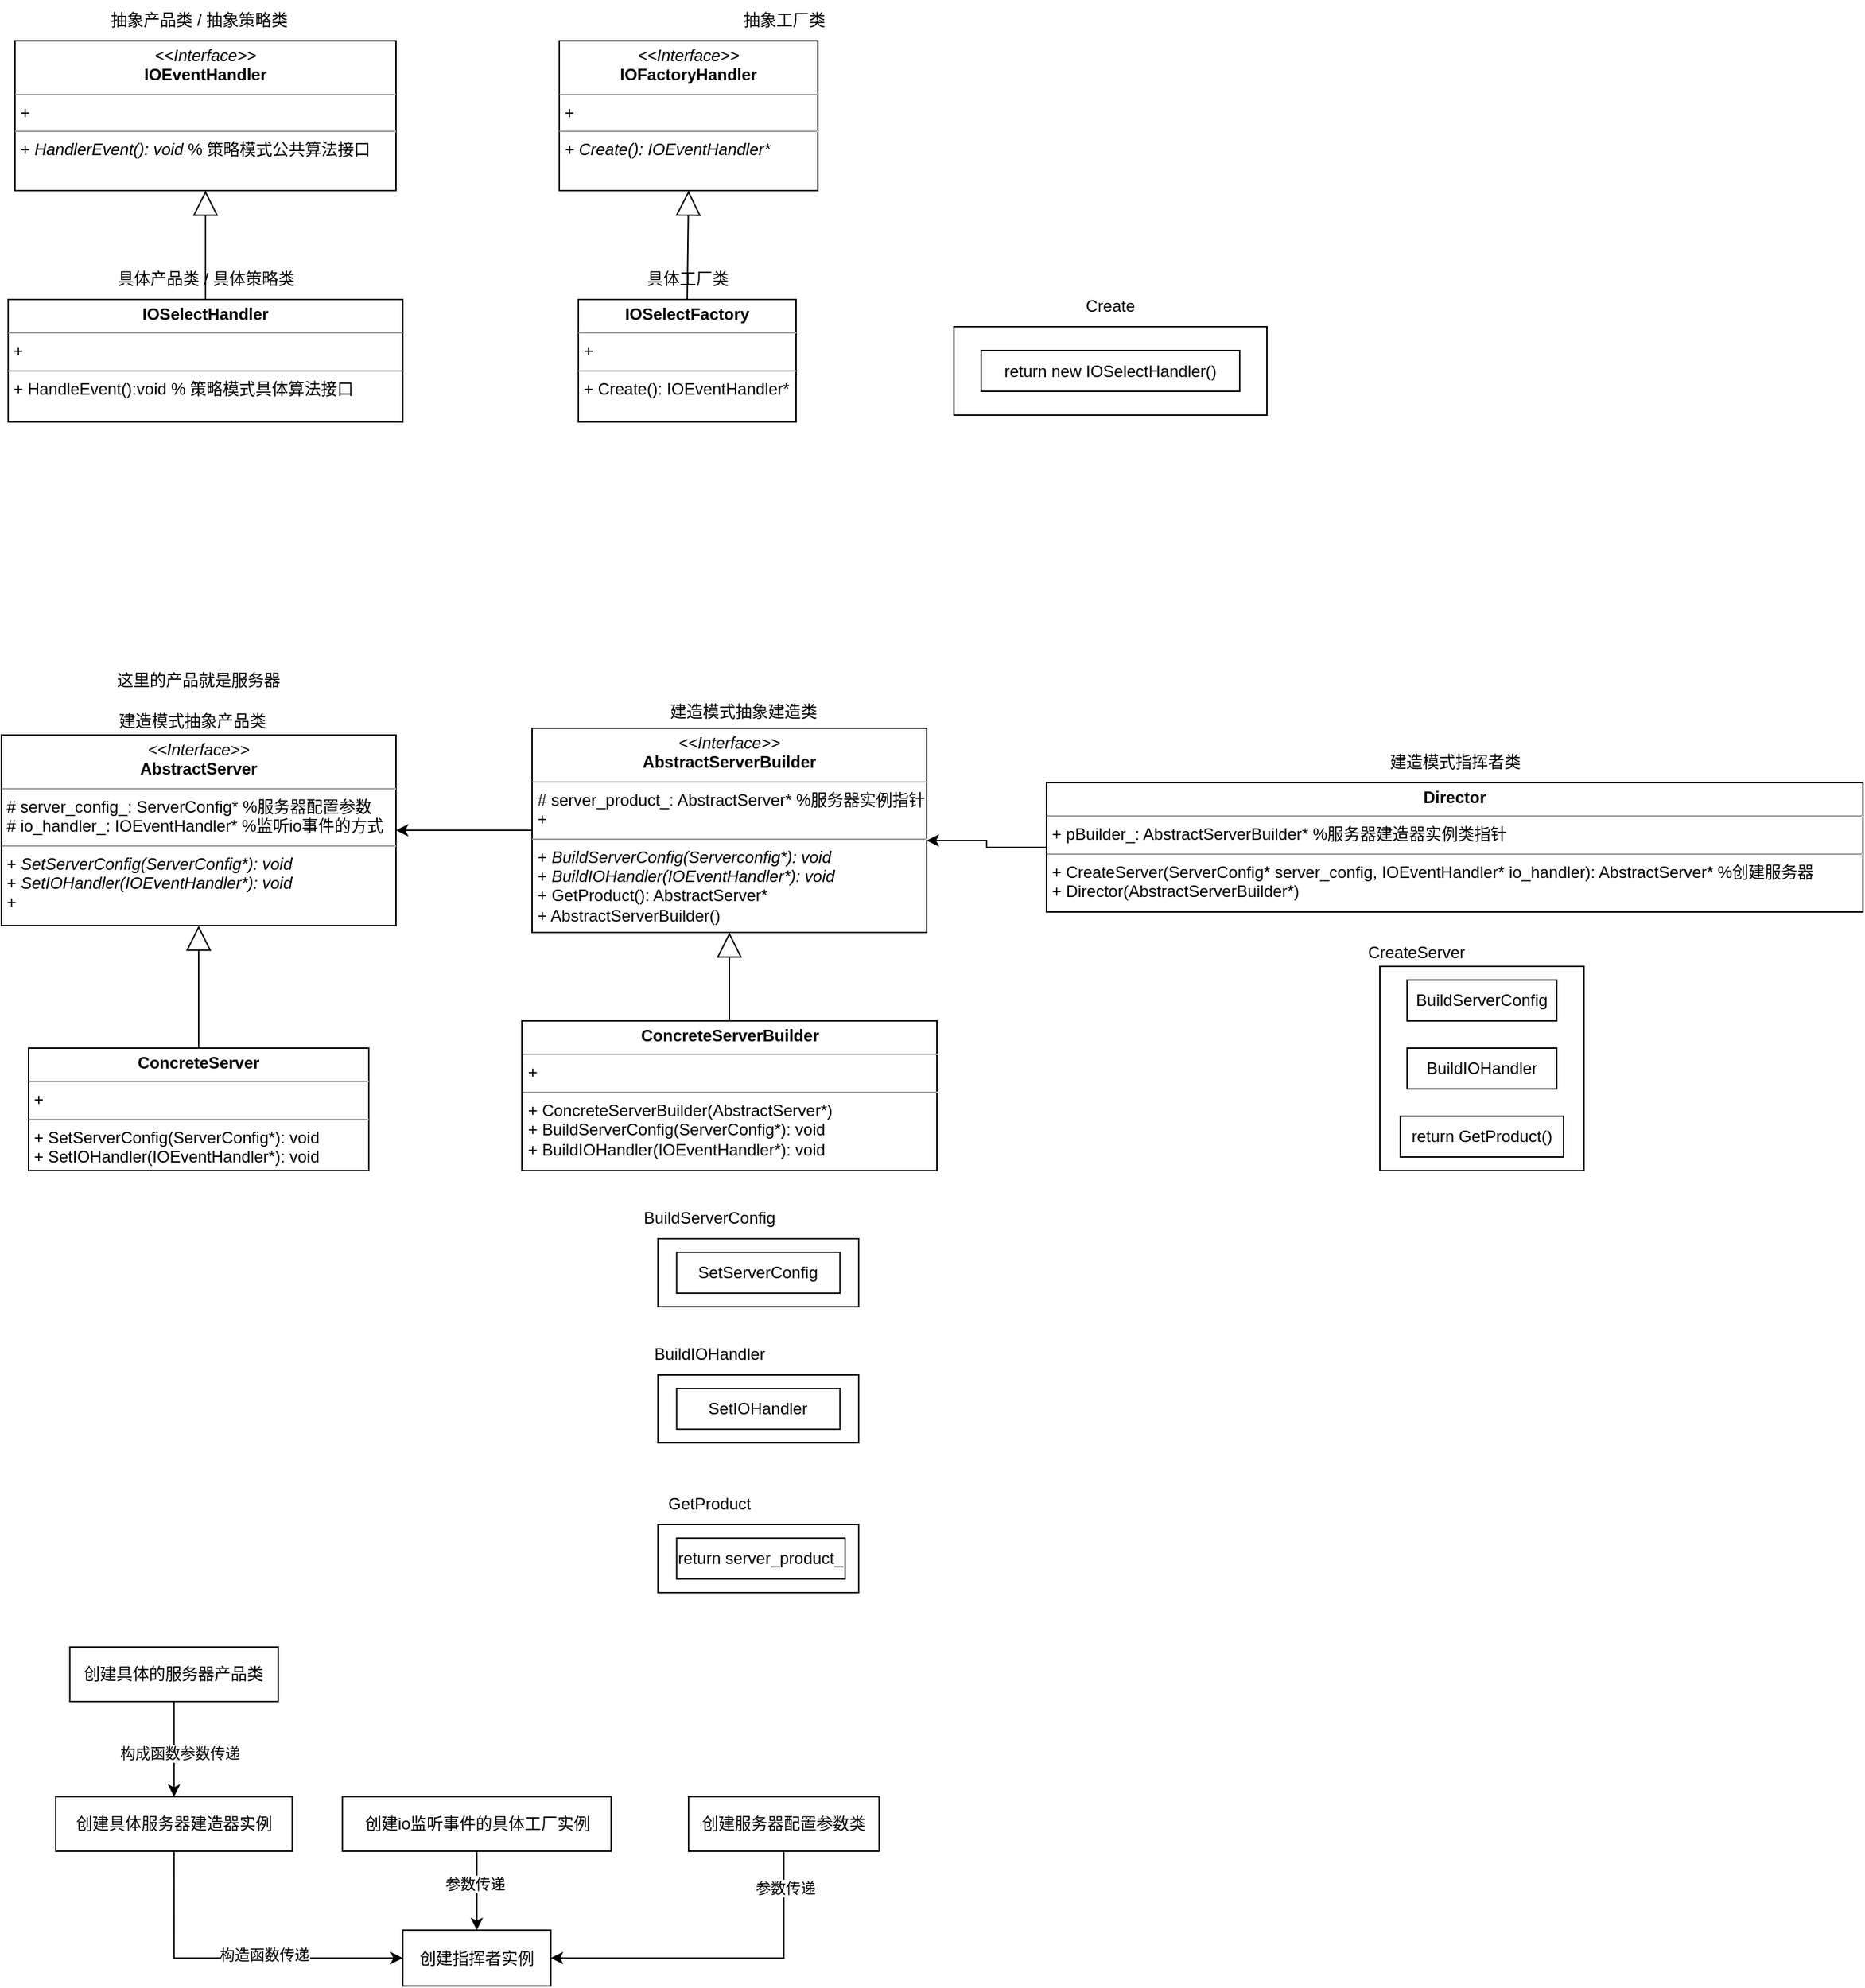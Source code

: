 <mxfile version="21.8.2" type="device">
  <diagram name="第 1 页" id="EbcOPGpSkOsfKZJvPNTU">
    <mxGraphModel dx="805" dy="2116" grid="1" gridSize="10" guides="1" tooltips="1" connect="1" arrows="1" fold="1" page="1" pageScale="1" pageWidth="827" pageHeight="1169" math="0" shadow="0">
      <root>
        <mxCell id="0" />
        <mxCell id="1" parent="0" />
        <mxCell id="xlo0g9Kvb630yxGyz6rF-20" value="&lt;p style=&quot;margin:0px;margin-top:4px;text-align:center;&quot;&gt;&lt;b&gt;ConcreteServer&lt;/b&gt;&lt;/p&gt;&lt;hr size=&quot;1&quot;&gt;&lt;p style=&quot;margin:0px;margin-left:4px;&quot;&gt;+&amp;nbsp;&lt;/p&gt;&lt;hr size=&quot;1&quot;&gt;&lt;p style=&quot;margin:0px;margin-left:4px;&quot;&gt;+ SetServerConfig(ServerConfig*): void&lt;/p&gt;&lt;p style=&quot;margin:0px;margin-left:4px;&quot;&gt;+ SetIOHandler(IOEventHandler*): void&lt;/p&gt;" style="verticalAlign=top;align=left;overflow=fill;fontSize=12;fontFamily=Helvetica;html=1;whiteSpace=wrap;" vertex="1" parent="1">
          <mxGeometry x="1020" y="480" width="250" height="90" as="geometry" />
        </mxCell>
        <mxCell id="xlo0g9Kvb630yxGyz6rF-40" style="edgeStyle=orthogonalEdgeStyle;rounded=0;orthogonalLoop=1;jettySize=auto;html=1;exitX=0;exitY=0.5;exitDx=0;exitDy=0;entryX=1;entryY=0.5;entryDx=0;entryDy=0;" edge="1" parent="1" source="xlo0g9Kvb630yxGyz6rF-24" target="xlo0g9Kvb630yxGyz6rF-19">
          <mxGeometry relative="1" as="geometry" />
        </mxCell>
        <mxCell id="xlo0g9Kvb630yxGyz6rF-25" value="&lt;p style=&quot;margin:0px;margin-top:4px;text-align:center;&quot;&gt;&lt;b&gt;ConcreteServerBuilder&lt;/b&gt;&lt;/p&gt;&lt;hr size=&quot;1&quot;&gt;&lt;p style=&quot;margin:0px;margin-left:4px;&quot;&gt;+&amp;nbsp;&lt;/p&gt;&lt;hr size=&quot;1&quot;&gt;&lt;p style=&quot;margin:0px;margin-left:4px;&quot;&gt;+ ConcreteServerBuilder(AbstractServer*)&lt;/p&gt;&lt;p style=&quot;margin:0px;margin-left:4px;&quot;&gt;+ BuildServerConfig(ServerConfig*): void&lt;/p&gt;&lt;p style=&quot;margin:0px;margin-left:4px;&quot;&gt;+ BuildIOHandler(IOEventHandler*): void&lt;/p&gt;" style="verticalAlign=top;align=left;overflow=fill;fontSize=12;fontFamily=Helvetica;html=1;whiteSpace=wrap;" vertex="1" parent="1">
          <mxGeometry x="1382.5" y="460" width="305" height="110" as="geometry" />
        </mxCell>
        <mxCell id="xlo0g9Kvb630yxGyz6rF-31" value="" style="endArrow=block;endSize=16;endFill=0;html=1;rounded=0;entryX=0.5;entryY=1;entryDx=0;entryDy=0;exitX=0.5;exitY=0;exitDx=0;exitDy=0;" edge="1" parent="1" source="xlo0g9Kvb630yxGyz6rF-20" target="xlo0g9Kvb630yxGyz6rF-19">
          <mxGeometry width="160" relative="1" as="geometry">
            <mxPoint x="1220" y="490" as="sourcePoint" />
            <mxPoint x="1380" y="490" as="targetPoint" />
          </mxGeometry>
        </mxCell>
        <mxCell id="xlo0g9Kvb630yxGyz6rF-32" value="" style="endArrow=block;endSize=16;endFill=0;html=1;rounded=0;entryX=0.5;entryY=1;entryDx=0;entryDy=0;exitX=0.5;exitY=0;exitDx=0;exitDy=0;" edge="1" parent="1" source="xlo0g9Kvb630yxGyz6rF-25" target="xlo0g9Kvb630yxGyz6rF-24">
          <mxGeometry width="160" relative="1" as="geometry">
            <mxPoint x="1563.87" y="480" as="sourcePoint" />
            <mxPoint x="1560" y="398.65" as="targetPoint" />
          </mxGeometry>
        </mxCell>
        <mxCell id="xlo0g9Kvb630yxGyz6rF-38" style="edgeStyle=orthogonalEdgeStyle;rounded=0;orthogonalLoop=1;jettySize=auto;html=1;exitX=0;exitY=0.5;exitDx=0;exitDy=0;entryX=1;entryY=0.55;entryDx=0;entryDy=0;entryPerimeter=0;" edge="1" parent="1" source="xlo0g9Kvb630yxGyz6rF-36" target="xlo0g9Kvb630yxGyz6rF-24">
          <mxGeometry relative="1" as="geometry" />
        </mxCell>
        <mxCell id="xlo0g9Kvb630yxGyz6rF-47" value="" style="group" vertex="1" connectable="0" parent="1">
          <mxGeometry x="2010" y="395" width="153" height="175" as="geometry" />
        </mxCell>
        <mxCell id="xlo0g9Kvb630yxGyz6rF-45" value="" style="group" vertex="1" connectable="0" parent="xlo0g9Kvb630yxGyz6rF-47">
          <mxGeometry x="3" y="25" width="150" height="150" as="geometry" />
        </mxCell>
        <mxCell id="xlo0g9Kvb630yxGyz6rF-41" value="BuildServerConfig" style="rounded=0;whiteSpace=wrap;html=1;" vertex="1" parent="xlo0g9Kvb630yxGyz6rF-45">
          <mxGeometry x="20" y="10" width="110" height="30" as="geometry" />
        </mxCell>
        <mxCell id="xlo0g9Kvb630yxGyz6rF-42" value="BuildIOHandler" style="rounded=0;whiteSpace=wrap;html=1;" vertex="1" parent="xlo0g9Kvb630yxGyz6rF-45">
          <mxGeometry x="20" y="60" width="110" height="30" as="geometry" />
        </mxCell>
        <mxCell id="xlo0g9Kvb630yxGyz6rF-43" value="return GetProduct()" style="rounded=0;whiteSpace=wrap;html=1;" vertex="1" parent="xlo0g9Kvb630yxGyz6rF-45">
          <mxGeometry x="15" y="110" width="120" height="30" as="geometry" />
        </mxCell>
        <mxCell id="xlo0g9Kvb630yxGyz6rF-44" value="" style="rounded=0;whiteSpace=wrap;html=1;fillColor=none;" vertex="1" parent="xlo0g9Kvb630yxGyz6rF-45">
          <mxGeometry width="150" height="150" as="geometry" />
        </mxCell>
        <mxCell id="xlo0g9Kvb630yxGyz6rF-46" value="CreateServer" style="text;html=1;strokeColor=none;fillColor=none;align=center;verticalAlign=middle;whiteSpace=wrap;rounded=0;" vertex="1" parent="xlo0g9Kvb630yxGyz6rF-47">
          <mxGeometry width="60" height="30" as="geometry" />
        </mxCell>
        <mxCell id="xlo0g9Kvb630yxGyz6rF-54" value="" style="group" vertex="1" connectable="0" parent="1">
          <mxGeometry x="1460" y="590" width="170" height="80" as="geometry" />
        </mxCell>
        <mxCell id="xlo0g9Kvb630yxGyz6rF-48" value="SetServerConfig" style="rounded=0;whiteSpace=wrap;html=1;" vertex="1" parent="xlo0g9Kvb630yxGyz6rF-54">
          <mxGeometry x="36.25" y="40" width="120" height="30" as="geometry" />
        </mxCell>
        <mxCell id="xlo0g9Kvb630yxGyz6rF-50" value="" style="rounded=0;whiteSpace=wrap;html=1;fillColor=none;" vertex="1" parent="xlo0g9Kvb630yxGyz6rF-54">
          <mxGeometry x="22.5" y="30" width="147.5" height="50" as="geometry" />
        </mxCell>
        <mxCell id="xlo0g9Kvb630yxGyz6rF-51" value="BuildServerConfig" style="text;html=1;align=center;verticalAlign=middle;resizable=0;points=[];autosize=1;strokeColor=none;fillColor=none;" vertex="1" parent="xlo0g9Kvb630yxGyz6rF-54">
          <mxGeometry width="120" height="30" as="geometry" />
        </mxCell>
        <mxCell id="xlo0g9Kvb630yxGyz6rF-59" value="" style="group" vertex="1" connectable="0" parent="1">
          <mxGeometry x="1460" y="690" width="170" height="80" as="geometry" />
        </mxCell>
        <mxCell id="xlo0g9Kvb630yxGyz6rF-55" value="" style="group" vertex="1" connectable="0" parent="xlo0g9Kvb630yxGyz6rF-59">
          <mxGeometry width="170" height="80" as="geometry" />
        </mxCell>
        <mxCell id="xlo0g9Kvb630yxGyz6rF-56" value="SetIOHandler" style="rounded=0;whiteSpace=wrap;html=1;" vertex="1" parent="xlo0g9Kvb630yxGyz6rF-55">
          <mxGeometry x="36.25" y="40" width="120" height="30" as="geometry" />
        </mxCell>
        <mxCell id="xlo0g9Kvb630yxGyz6rF-58" value="BuildIOHandler" style="text;html=1;align=center;verticalAlign=middle;resizable=0;points=[];autosize=1;strokeColor=none;fillColor=none;" vertex="1" parent="xlo0g9Kvb630yxGyz6rF-55">
          <mxGeometry x="10" width="100" height="30" as="geometry" />
        </mxCell>
        <mxCell id="xlo0g9Kvb630yxGyz6rF-57" value="" style="rounded=0;whiteSpace=wrap;html=1;fillColor=none;" vertex="1" parent="xlo0g9Kvb630yxGyz6rF-59">
          <mxGeometry x="22.5" y="30" width="147.5" height="50" as="geometry" />
        </mxCell>
        <mxCell id="xlo0g9Kvb630yxGyz6rF-65" value="" style="group" vertex="1" connectable="0" parent="1">
          <mxGeometry x="1460" y="800" width="170" height="80" as="geometry" />
        </mxCell>
        <mxCell id="xlo0g9Kvb630yxGyz6rF-61" value="" style="group" vertex="1" connectable="0" parent="xlo0g9Kvb630yxGyz6rF-65">
          <mxGeometry width="170" height="80" as="geometry" />
        </mxCell>
        <mxCell id="xlo0g9Kvb630yxGyz6rF-62" value="return server_product_" style="rounded=0;whiteSpace=wrap;html=1;" vertex="1" parent="xlo0g9Kvb630yxGyz6rF-61">
          <mxGeometry x="36.25" y="40" width="123.75" height="30" as="geometry" />
        </mxCell>
        <mxCell id="xlo0g9Kvb630yxGyz6rF-63" value="GetProduct" style="text;html=1;align=center;verticalAlign=middle;resizable=0;points=[];autosize=1;strokeColor=none;fillColor=none;" vertex="1" parent="xlo0g9Kvb630yxGyz6rF-61">
          <mxGeometry x="20" width="80" height="30" as="geometry" />
        </mxCell>
        <mxCell id="xlo0g9Kvb630yxGyz6rF-64" value="" style="rounded=0;whiteSpace=wrap;html=1;fillColor=none;container=0;" vertex="1" parent="xlo0g9Kvb630yxGyz6rF-65">
          <mxGeometry x="22.5" y="30" width="147.5" height="50" as="geometry" />
        </mxCell>
        <mxCell id="xlo0g9Kvb630yxGyz6rF-68" value="" style="group" vertex="1" connectable="0" parent="1">
          <mxGeometry x="1000" y="225" width="290" height="165" as="geometry" />
        </mxCell>
        <mxCell id="xlo0g9Kvb630yxGyz6rF-19" value="&lt;p style=&quot;margin:0px;margin-top:4px;text-align:center;&quot;&gt;&lt;i&gt;&amp;lt;&amp;lt;Interface&amp;gt;&amp;gt;&lt;/i&gt;&lt;br&gt;&lt;b&gt;AbstractServer&lt;/b&gt;&lt;/p&gt;&lt;hr size=&quot;1&quot;&gt;&lt;p style=&quot;margin:0px;margin-left:4px;&quot;&gt;# server_config_: ServerConfig* %服务器配置参数&lt;br&gt;# io_handler_: IOEventHandler* %监听io事件的方式&lt;/p&gt;&lt;hr size=&quot;1&quot;&gt;&lt;p style=&quot;margin:0px;margin-left:4px;&quot;&gt;+ &lt;i&gt;SetServerConfig(ServerConfig*): void&lt;/i&gt;&lt;br&gt;+ &lt;i&gt;SetIOHandler(IOEventHandler*): void&lt;/i&gt;&lt;/p&gt;&lt;p style=&quot;margin:0px;margin-left:4px;&quot;&gt;+&amp;nbsp;&lt;/p&gt;" style="verticalAlign=top;align=left;overflow=fill;fontSize=12;fontFamily=Helvetica;html=1;whiteSpace=wrap;" vertex="1" parent="xlo0g9Kvb630yxGyz6rF-68">
          <mxGeometry y="25" width="290" height="140" as="geometry" />
        </mxCell>
        <mxCell id="xlo0g9Kvb630yxGyz6rF-34" value="建造模式抽象产品类" style="text;html=1;align=center;verticalAlign=middle;resizable=0;points=[];autosize=1;strokeColor=none;fillColor=none;" vertex="1" parent="xlo0g9Kvb630yxGyz6rF-68">
          <mxGeometry x="75" width="130" height="30" as="geometry" />
        </mxCell>
        <mxCell id="xlo0g9Kvb630yxGyz6rF-69" value="" style="group" vertex="1" connectable="0" parent="1">
          <mxGeometry x="1390" y="218" width="290" height="177" as="geometry" />
        </mxCell>
        <mxCell id="xlo0g9Kvb630yxGyz6rF-24" value="&lt;p style=&quot;margin:0px;margin-top:4px;text-align:center;&quot;&gt;&lt;i&gt;&amp;lt;&amp;lt;Interface&amp;gt;&amp;gt;&lt;/i&gt;&lt;br&gt;&lt;b&gt;AbstractServerBuilder&lt;/b&gt;&lt;/p&gt;&lt;hr size=&quot;1&quot;&gt;&lt;p style=&quot;margin:0px;margin-left:4px;&quot;&gt;# server_product_: AbstractServer* %服务器实例指针&lt;br&gt;+&amp;nbsp;&lt;/p&gt;&lt;hr size=&quot;1&quot;&gt;&lt;p style=&quot;margin:0px;margin-left:4px;&quot;&gt;+ &lt;i&gt;BuildServerConfig(Serverconfig*): void&lt;/i&gt;&lt;br&gt;+ &lt;i&gt;BuildIOHandler(IOEventHandler*): void&lt;/i&gt;&lt;/p&gt;&lt;p style=&quot;margin:0px;margin-left:4px;&quot;&gt;+ GetProduct(): AbstractServer*&lt;/p&gt;&lt;p style=&quot;margin:0px;margin-left:4px;&quot;&gt;+ AbstractServerBuilder()&lt;/p&gt;" style="verticalAlign=top;align=left;overflow=fill;fontSize=12;fontFamily=Helvetica;html=1;whiteSpace=wrap;" vertex="1" parent="xlo0g9Kvb630yxGyz6rF-69">
          <mxGeometry y="27" width="290" height="150" as="geometry" />
        </mxCell>
        <mxCell id="xlo0g9Kvb630yxGyz6rF-35" value="建造模式抽象建造类" style="text;html=1;align=center;verticalAlign=middle;resizable=0;points=[];autosize=1;strokeColor=none;fillColor=none;" vertex="1" parent="xlo0g9Kvb630yxGyz6rF-69">
          <mxGeometry x="90" width="130" height="30" as="geometry" />
        </mxCell>
        <mxCell id="xlo0g9Kvb630yxGyz6rF-70" value="" style="group" vertex="1" connectable="0" parent="1">
          <mxGeometry x="1768" y="255" width="600" height="125" as="geometry" />
        </mxCell>
        <mxCell id="xlo0g9Kvb630yxGyz6rF-36" value="&lt;p style=&quot;margin:0px;margin-top:4px;text-align:center;&quot;&gt;&lt;b&gt;Director&lt;/b&gt;&lt;/p&gt;&lt;hr size=&quot;1&quot;&gt;&lt;p style=&quot;margin:0px;margin-left:4px;&quot;&gt;+ pBuilder_: AbstractServerBuilder* %服务器建造器实例类指针&amp;nbsp;&lt;/p&gt;&lt;hr size=&quot;1&quot;&gt;&lt;p style=&quot;margin:0px;margin-left:4px;&quot;&gt;+ CreateServer(ServerConfig* server_config, IOEventHandler* io_handler): AbstractServer* %创建服务器&lt;/p&gt;&lt;p style=&quot;margin:0px;margin-left:4px;&quot;&gt;+ Director(AbstractServerBuilder*)&lt;/p&gt;" style="verticalAlign=top;align=left;overflow=fill;fontSize=12;fontFamily=Helvetica;html=1;whiteSpace=wrap;" vertex="1" parent="xlo0g9Kvb630yxGyz6rF-70">
          <mxGeometry y="30" width="600" height="95" as="geometry" />
        </mxCell>
        <mxCell id="xlo0g9Kvb630yxGyz6rF-37" value="建造模式指挥者类" style="text;html=1;align=center;verticalAlign=middle;resizable=0;points=[];autosize=1;strokeColor=none;fillColor=none;" vertex="1" parent="xlo0g9Kvb630yxGyz6rF-70">
          <mxGeometry x="240" width="120" height="30" as="geometry" />
        </mxCell>
        <mxCell id="xlo0g9Kvb630yxGyz6rF-72" value="" style="group" vertex="1" connectable="0" parent="1">
          <mxGeometry x="1010" y="-290" width="280" height="140" as="geometry" />
        </mxCell>
        <mxCell id="xlo0g9Kvb630yxGyz6rF-67" value="&lt;p style=&quot;margin:0px;margin-top:4px;text-align:center;&quot;&gt;&lt;i&gt;&amp;lt;&amp;lt;Interface&amp;gt;&amp;gt;&lt;/i&gt;&lt;br&gt;&lt;b&gt;IOEventHandler&lt;/b&gt;&lt;/p&gt;&lt;hr size=&quot;1&quot;&gt;&lt;p style=&quot;margin:0px;margin-left:4px;&quot;&gt;+&amp;nbsp;&lt;br&gt;&lt;/p&gt;&lt;hr size=&quot;1&quot;&gt;&lt;p style=&quot;margin:0px;margin-left:4px;&quot;&gt;+ &lt;i&gt;HandlerEvent(): void &lt;/i&gt;% 策略模式公共算法接口&lt;br&gt;&lt;br&gt;&lt;/p&gt;" style="verticalAlign=top;align=left;overflow=fill;fontSize=12;fontFamily=Helvetica;html=1;whiteSpace=wrap;" vertex="1" parent="xlo0g9Kvb630yxGyz6rF-72">
          <mxGeometry y="30" width="280" height="110" as="geometry" />
        </mxCell>
        <mxCell id="xlo0g9Kvb630yxGyz6rF-71" value="抽象产品类 / 抽象策略类" style="text;html=1;align=center;verticalAlign=middle;resizable=0;points=[];autosize=1;strokeColor=none;fillColor=none;" vertex="1" parent="xlo0g9Kvb630yxGyz6rF-72">
          <mxGeometry x="60" width="150" height="30" as="geometry" />
        </mxCell>
        <mxCell id="xlo0g9Kvb630yxGyz6rF-75" value="" style="group" vertex="1" connectable="0" parent="1">
          <mxGeometry x="1480" y="-290" width="190" height="140" as="geometry" />
        </mxCell>
        <mxCell id="xlo0g9Kvb630yxGyz6rF-73" value="&lt;p style=&quot;margin:0px;margin-top:4px;text-align:center;&quot;&gt;&lt;i&gt;&amp;lt;&amp;lt;Interface&amp;gt;&amp;gt;&lt;/i&gt;&lt;br&gt;&lt;b&gt;IOFactoryHandler&lt;/b&gt;&lt;/p&gt;&lt;hr size=&quot;1&quot;&gt;&lt;p style=&quot;margin:0px;margin-left:4px;&quot;&gt;+&amp;nbsp;&lt;br&gt;&lt;/p&gt;&lt;hr size=&quot;1&quot;&gt;&lt;p style=&quot;margin:0px;margin-left:4px;&quot;&gt;&lt;i&gt;+ Create(): IOEventHandler*&lt;br&gt;&lt;/i&gt;&lt;/p&gt;&lt;p style=&quot;margin:0px;margin-left:4px;&quot;&gt;&lt;br&gt;&lt;/p&gt;" style="verticalAlign=top;align=left;overflow=fill;fontSize=12;fontFamily=Helvetica;html=1;whiteSpace=wrap;" vertex="1" parent="xlo0g9Kvb630yxGyz6rF-75">
          <mxGeometry x="-70" y="30" width="190" height="110" as="geometry" />
        </mxCell>
        <mxCell id="xlo0g9Kvb630yxGyz6rF-74" value="抽象工厂类" style="text;html=1;align=center;verticalAlign=middle;resizable=0;points=[];autosize=1;strokeColor=none;fillColor=none;" vertex="1" parent="xlo0g9Kvb630yxGyz6rF-75">
          <mxGeometry x="55" width="80" height="30" as="geometry" />
        </mxCell>
        <mxCell id="xlo0g9Kvb630yxGyz6rF-81" value="" style="group" vertex="1" connectable="0" parent="1">
          <mxGeometry x="1005" y="-100" width="290" height="120" as="geometry" />
        </mxCell>
        <mxCell id="xlo0g9Kvb630yxGyz6rF-76" value="&lt;p style=&quot;margin:0px;margin-top:4px;text-align:center;&quot;&gt;&lt;b&gt;IOSelectHandler&lt;/b&gt;&lt;/p&gt;&lt;hr size=&quot;1&quot;&gt;&lt;p style=&quot;margin:0px;margin-left:4px;&quot;&gt;+&amp;nbsp;&lt;/p&gt;&lt;hr size=&quot;1&quot;&gt;&lt;p style=&quot;margin:0px;margin-left:4px;&quot;&gt;+&amp;nbsp;HandleEvent&lt;span style=&quot;background-color: initial;&quot;&gt;():void % 策略模式具体算法接口&lt;/span&gt;&lt;/p&gt;" style="verticalAlign=top;align=left;overflow=fill;fontSize=12;fontFamily=Helvetica;html=1;whiteSpace=wrap;" vertex="1" parent="xlo0g9Kvb630yxGyz6rF-81">
          <mxGeometry y="30" width="290" height="90" as="geometry" />
        </mxCell>
        <mxCell id="xlo0g9Kvb630yxGyz6rF-79" value="具体产品类 / 具体策略类" style="text;html=1;align=center;verticalAlign=middle;resizable=0;points=[];autosize=1;strokeColor=none;fillColor=none;" vertex="1" parent="xlo0g9Kvb630yxGyz6rF-81">
          <mxGeometry x="70" width="150" height="30" as="geometry" />
        </mxCell>
        <mxCell id="xlo0g9Kvb630yxGyz6rF-82" value="" style="group" vertex="1" connectable="0" parent="1">
          <mxGeometry x="1424" y="-100" width="160" height="120" as="geometry" />
        </mxCell>
        <mxCell id="xlo0g9Kvb630yxGyz6rF-77" value="&lt;p style=&quot;margin:0px;margin-top:4px;text-align:center;&quot;&gt;&lt;b&gt;IOSelectFactory&lt;/b&gt;&lt;/p&gt;&lt;hr size=&quot;1&quot;&gt;&lt;p style=&quot;margin:0px;margin-left:4px;&quot;&gt;+&amp;nbsp;&lt;/p&gt;&lt;hr size=&quot;1&quot;&gt;&lt;p style=&quot;margin:0px;margin-left:4px;&quot;&gt;+ Create(): IOEventHandler*&lt;/p&gt;" style="verticalAlign=top;align=left;overflow=fill;fontSize=12;fontFamily=Helvetica;html=1;whiteSpace=wrap;" vertex="1" parent="xlo0g9Kvb630yxGyz6rF-82">
          <mxGeometry y="30" width="160" height="90" as="geometry" />
        </mxCell>
        <mxCell id="xlo0g9Kvb630yxGyz6rF-80" value="具体工厂类" style="text;html=1;align=center;verticalAlign=middle;resizable=0;points=[];autosize=1;strokeColor=none;fillColor=none;" vertex="1" parent="xlo0g9Kvb630yxGyz6rF-82">
          <mxGeometry x="40" width="80" height="30" as="geometry" />
        </mxCell>
        <mxCell id="xlo0g9Kvb630yxGyz6rF-83" value="" style="endArrow=block;endSize=16;endFill=0;html=1;rounded=0;entryX=0.5;entryY=1;entryDx=0;entryDy=0;" edge="1" parent="1" source="xlo0g9Kvb630yxGyz6rF-76" target="xlo0g9Kvb630yxGyz6rF-67">
          <mxGeometry width="160" relative="1" as="geometry">
            <mxPoint x="1230" y="20" as="sourcePoint" />
            <mxPoint x="1390" y="20" as="targetPoint" />
          </mxGeometry>
        </mxCell>
        <mxCell id="xlo0g9Kvb630yxGyz6rF-84" value="" style="endArrow=block;endSize=16;endFill=0;html=1;rounded=0;entryX=0.5;entryY=1;entryDx=0;entryDy=0;exitX=0.5;exitY=0;exitDx=0;exitDy=0;" edge="1" parent="1" source="xlo0g9Kvb630yxGyz6rF-77" target="xlo0g9Kvb630yxGyz6rF-73">
          <mxGeometry width="160" relative="1" as="geometry">
            <mxPoint x="1160" y="-120" as="sourcePoint" />
            <mxPoint x="1320" y="-120" as="targetPoint" />
          </mxGeometry>
        </mxCell>
        <mxCell id="xlo0g9Kvb630yxGyz6rF-88" value="" style="group" vertex="1" connectable="0" parent="1">
          <mxGeometry x="1700" y="-80" width="230" height="95" as="geometry" />
        </mxCell>
        <mxCell id="xlo0g9Kvb630yxGyz6rF-85" value="return new IOSelectHandler()" style="rounded=0;whiteSpace=wrap;html=1;" vertex="1" parent="xlo0g9Kvb630yxGyz6rF-88">
          <mxGeometry x="20" y="47.5" width="190" height="30" as="geometry" />
        </mxCell>
        <mxCell id="xlo0g9Kvb630yxGyz6rF-86" value="" style="rounded=0;whiteSpace=wrap;html=1;fillColor=none;" vertex="1" parent="xlo0g9Kvb630yxGyz6rF-88">
          <mxGeometry y="30" width="230" height="65" as="geometry" />
        </mxCell>
        <mxCell id="xlo0g9Kvb630yxGyz6rF-87" value="Create" style="text;html=1;strokeColor=none;fillColor=none;align=center;verticalAlign=middle;whiteSpace=wrap;rounded=0;" vertex="1" parent="xlo0g9Kvb630yxGyz6rF-88">
          <mxGeometry x="85" width="60" height="30" as="geometry" />
        </mxCell>
        <mxCell id="xlo0g9Kvb630yxGyz6rF-93" style="edgeStyle=orthogonalEdgeStyle;rounded=0;orthogonalLoop=1;jettySize=auto;html=1;exitX=0.5;exitY=1;exitDx=0;exitDy=0;entryX=0.5;entryY=0;entryDx=0;entryDy=0;" edge="1" parent="1" source="xlo0g9Kvb630yxGyz6rF-89" target="xlo0g9Kvb630yxGyz6rF-91">
          <mxGeometry relative="1" as="geometry" />
        </mxCell>
        <mxCell id="xlo0g9Kvb630yxGyz6rF-98" value="参数传递" style="edgeLabel;html=1;align=center;verticalAlign=middle;resizable=0;points=[];" vertex="1" connectable="0" parent="xlo0g9Kvb630yxGyz6rF-93">
          <mxGeometry x="-0.196" y="-2" relative="1" as="geometry">
            <mxPoint as="offset" />
          </mxGeometry>
        </mxCell>
        <mxCell id="xlo0g9Kvb630yxGyz6rF-89" value="创建io监听事件的具体工厂实例" style="rounded=0;whiteSpace=wrap;html=1;" vertex="1" parent="1">
          <mxGeometry x="1250.63" y="1030" width="197.5" height="40" as="geometry" />
        </mxCell>
        <mxCell id="xlo0g9Kvb630yxGyz6rF-94" style="edgeStyle=orthogonalEdgeStyle;rounded=0;orthogonalLoop=1;jettySize=auto;html=1;exitX=0.5;exitY=1;exitDx=0;exitDy=0;entryX=0;entryY=0.5;entryDx=0;entryDy=0;" edge="1" parent="1" source="xlo0g9Kvb630yxGyz6rF-90" target="xlo0g9Kvb630yxGyz6rF-91">
          <mxGeometry relative="1" as="geometry" />
        </mxCell>
        <mxCell id="xlo0g9Kvb630yxGyz6rF-96" value="构造函数传递" style="edgeLabel;html=1;align=center;verticalAlign=middle;resizable=0;points=[];" vertex="1" connectable="0" parent="xlo0g9Kvb630yxGyz6rF-94">
          <mxGeometry x="0.169" y="4" relative="1" as="geometry">
            <mxPoint y="1" as="offset" />
          </mxGeometry>
        </mxCell>
        <mxCell id="xlo0g9Kvb630yxGyz6rF-90" value="创建具体服务器建造器实例" style="rounded=0;whiteSpace=wrap;html=1;" vertex="1" parent="1">
          <mxGeometry x="1040" y="1030" width="173.75" height="40" as="geometry" />
        </mxCell>
        <mxCell id="xlo0g9Kvb630yxGyz6rF-91" value="创建指挥者实例" style="rounded=0;whiteSpace=wrap;html=1;" vertex="1" parent="1">
          <mxGeometry x="1295" y="1128" width="108.75" height="41" as="geometry" />
        </mxCell>
        <mxCell id="xlo0g9Kvb630yxGyz6rF-95" style="edgeStyle=orthogonalEdgeStyle;rounded=0;orthogonalLoop=1;jettySize=auto;html=1;exitX=0.5;exitY=1;exitDx=0;exitDy=0;entryX=1;entryY=0.5;entryDx=0;entryDy=0;" edge="1" parent="1" source="xlo0g9Kvb630yxGyz6rF-92" target="xlo0g9Kvb630yxGyz6rF-91">
          <mxGeometry relative="1" as="geometry" />
        </mxCell>
        <mxCell id="xlo0g9Kvb630yxGyz6rF-99" value="参数传递" style="edgeLabel;html=1;align=center;verticalAlign=middle;resizable=0;points=[];" vertex="1" connectable="0" parent="xlo0g9Kvb630yxGyz6rF-95">
          <mxGeometry x="-0.787" y="1" relative="1" as="geometry">
            <mxPoint as="offset" />
          </mxGeometry>
        </mxCell>
        <mxCell id="xlo0g9Kvb630yxGyz6rF-92" value="创建服务器配置参数类" style="rounded=0;whiteSpace=wrap;html=1;" vertex="1" parent="1">
          <mxGeometry x="1505" y="1030" width="140" height="40" as="geometry" />
        </mxCell>
        <mxCell id="xlo0g9Kvb630yxGyz6rF-97" value="这里的产品就是服务器" style="text;html=1;strokeColor=none;fillColor=none;align=center;verticalAlign=middle;whiteSpace=wrap;rounded=0;" vertex="1" parent="1">
          <mxGeometry x="1080" y="195" width="130" height="30" as="geometry" />
        </mxCell>
        <mxCell id="xlo0g9Kvb630yxGyz6rF-101" style="edgeStyle=orthogonalEdgeStyle;rounded=0;orthogonalLoop=1;jettySize=auto;html=1;exitX=0.5;exitY=1;exitDx=0;exitDy=0;entryX=0.5;entryY=0;entryDx=0;entryDy=0;" edge="1" parent="1" source="xlo0g9Kvb630yxGyz6rF-100" target="xlo0g9Kvb630yxGyz6rF-90">
          <mxGeometry relative="1" as="geometry" />
        </mxCell>
        <mxCell id="xlo0g9Kvb630yxGyz6rF-102" value="构成函数参数传递" style="edgeLabel;html=1;align=center;verticalAlign=middle;resizable=0;points=[];" vertex="1" connectable="0" parent="xlo0g9Kvb630yxGyz6rF-101">
          <mxGeometry x="0.092" y="4" relative="1" as="geometry">
            <mxPoint as="offset" />
          </mxGeometry>
        </mxCell>
        <mxCell id="xlo0g9Kvb630yxGyz6rF-100" value="创建具体的服务器产品类" style="rounded=0;whiteSpace=wrap;html=1;" vertex="1" parent="1">
          <mxGeometry x="1050.31" y="920" width="153.12" height="40" as="geometry" />
        </mxCell>
      </root>
    </mxGraphModel>
  </diagram>
</mxfile>

